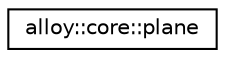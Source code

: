 digraph "Graphical Class Hierarchy"
{
  edge [fontname="Helvetica",fontsize="10",labelfontname="Helvetica",labelfontsize="10"];
  node [fontname="Helvetica",fontsize="10",shape=record];
  rankdir="LR";
  Node1 [label="alloy::core::plane",height=0.2,width=0.4,color="black", fillcolor="white", style="filled",URL="$d1/d99/classalloy_1_1core_1_1plane.html",tooltip="A value-type that represents a geometric plane. "];
}
